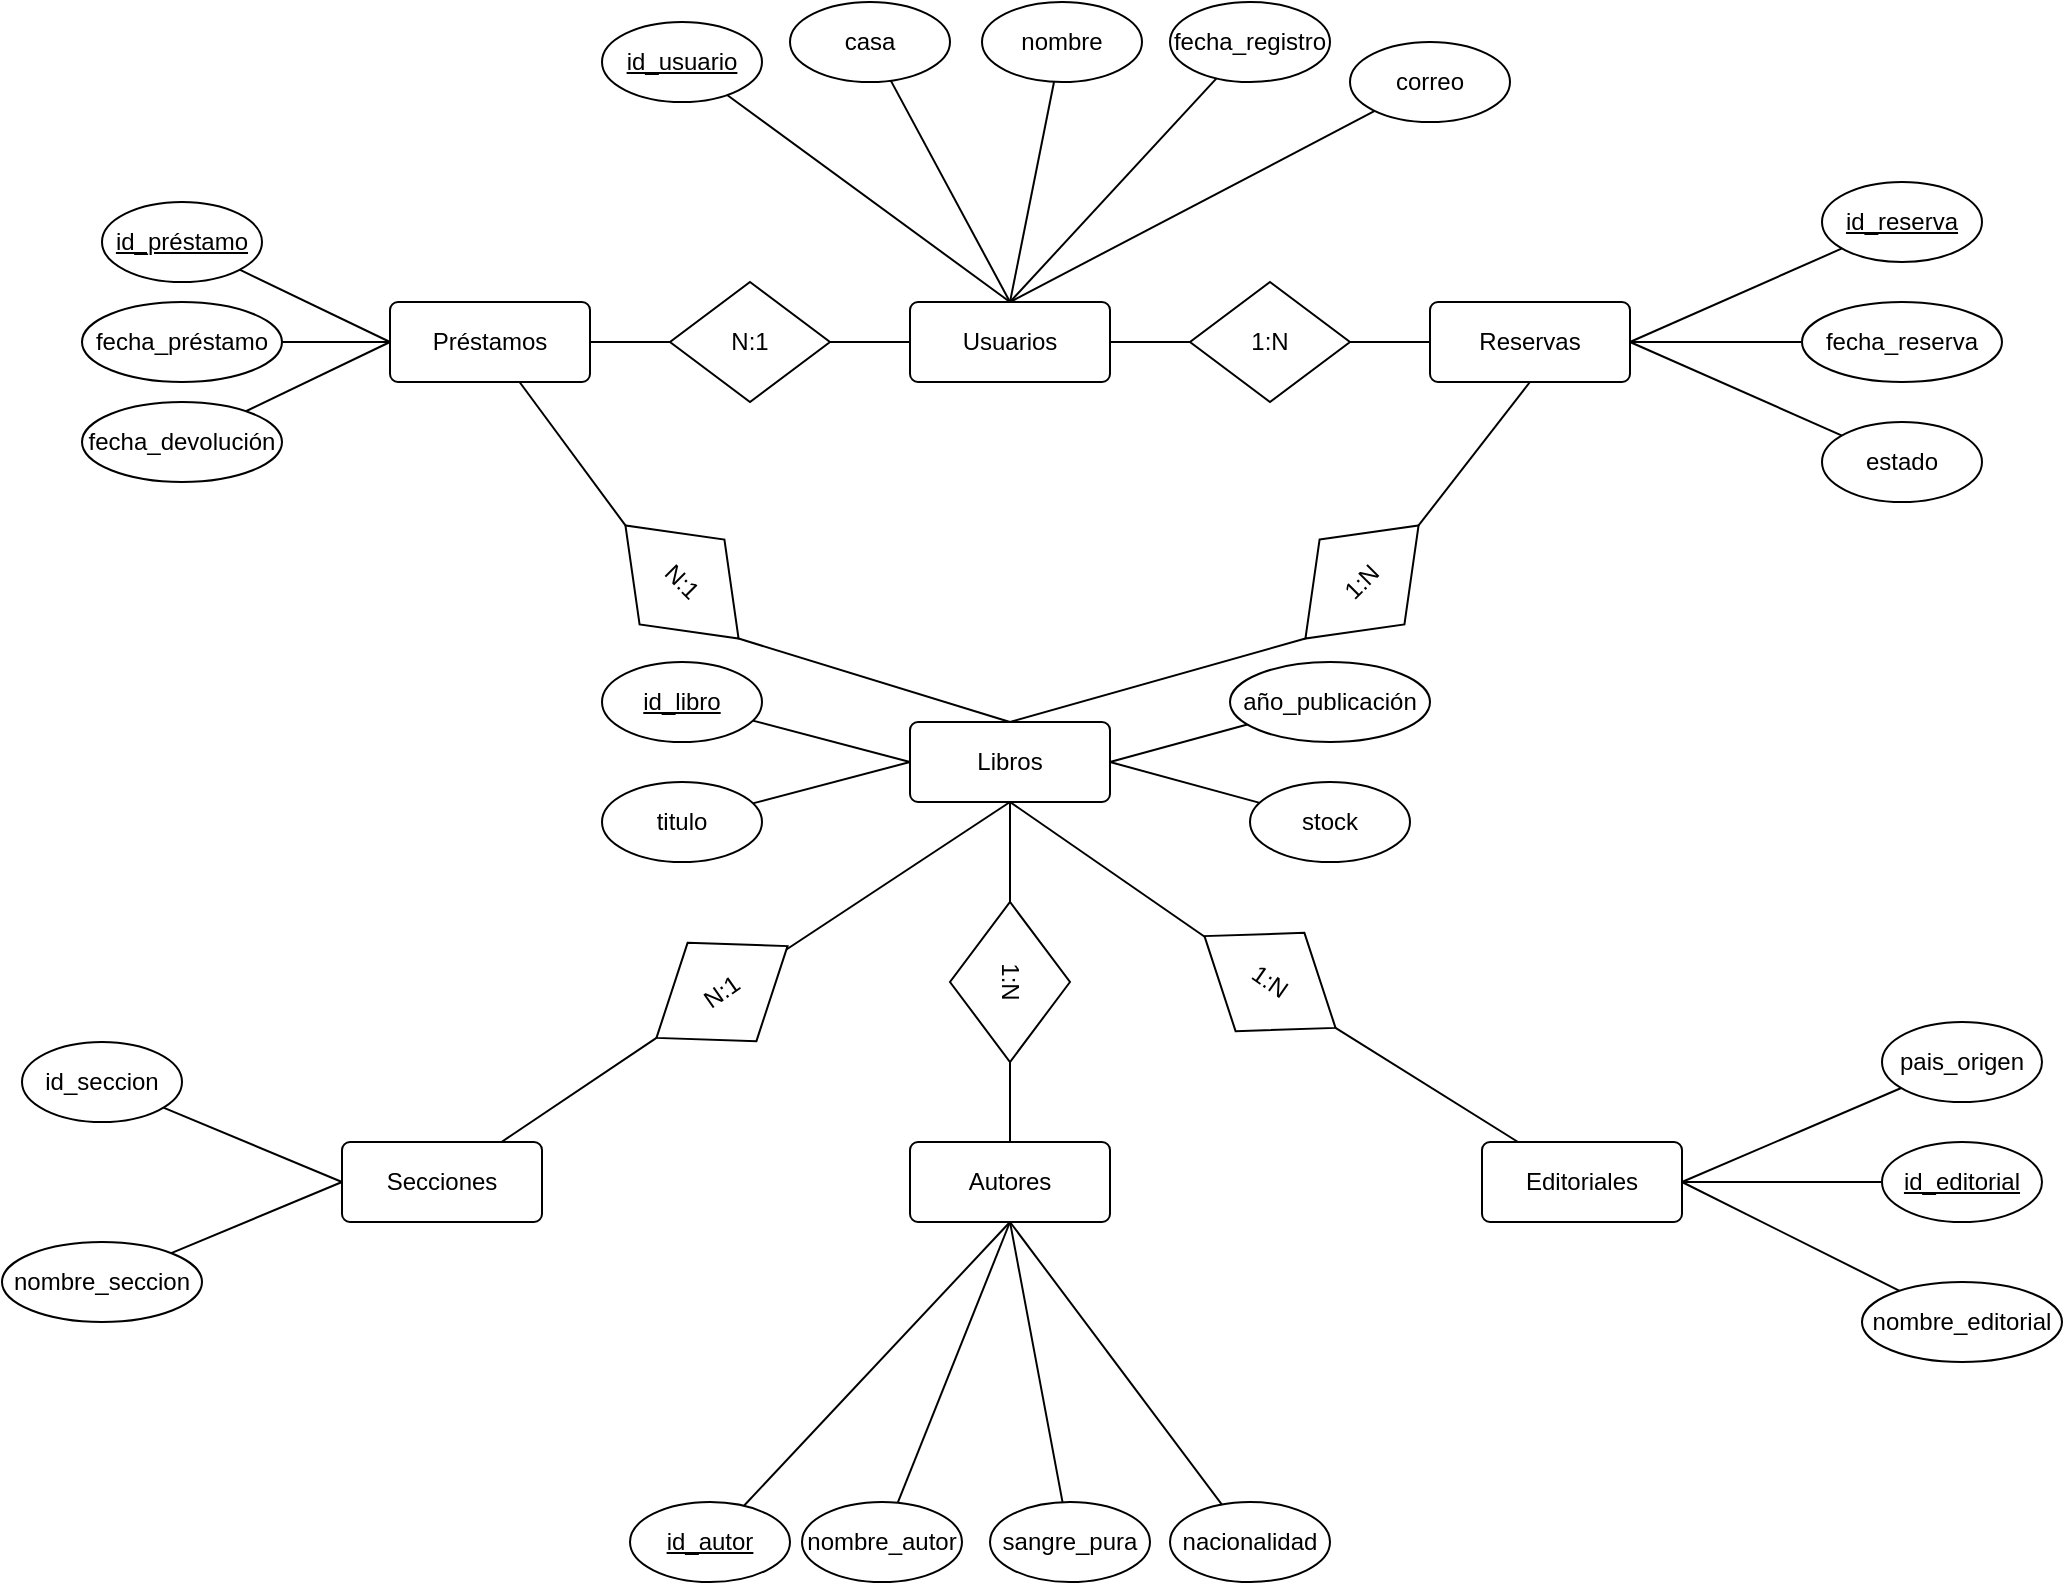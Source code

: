 <mxfile version="26.1.1">
  <diagram name="Página-1" id="eYLxZaMMZ2DkyjhPxQaS">
    <mxGraphModel dx="2371" dy="888" grid="1" gridSize="10" guides="1" tooltips="1" connect="1" arrows="1" fold="1" page="1" pageScale="1" pageWidth="827" pageHeight="1169" math="0" shadow="0">
      <root>
        <mxCell id="0" />
        <mxCell id="1" parent="0" />
        <mxCell id="jKOQNRFLOo-bzm7cOAmP-8" style="rounded=0;orthogonalLoop=1;jettySize=auto;html=1;entryX=1;entryY=0.5;entryDx=0;entryDy=0;endArrow=none;startFill=0;" parent="1" source="jKOQNRFLOo-bzm7cOAmP-10" target="jKOQNRFLOo-bzm7cOAmP-6" edge="1">
          <mxGeometry relative="1" as="geometry" />
        </mxCell>
        <mxCell id="jKOQNRFLOo-bzm7cOAmP-9" style="rounded=0;orthogonalLoop=1;jettySize=auto;html=1;entryX=0;entryY=0.5;entryDx=0;entryDy=0;endArrow=none;startFill=0;" parent="1" source="jKOQNRFLOo-bzm7cOAmP-12" target="jKOQNRFLOo-bzm7cOAmP-7" edge="1">
          <mxGeometry relative="1" as="geometry" />
        </mxCell>
        <mxCell id="jKOQNRFLOo-bzm7cOAmP-1" value="Usuarios" style="rounded=1;arcSize=10;whiteSpace=wrap;html=1;align=center;" parent="1" vertex="1">
          <mxGeometry x="364" y="240" width="100" height="40" as="geometry" />
        </mxCell>
        <mxCell id="jKOQNRFLOo-bzm7cOAmP-21" style="rounded=0;orthogonalLoop=1;jettySize=auto;html=1;entryX=0.5;entryY=1;entryDx=0;entryDy=0;endArrow=none;startFill=0;" parent="1" source="jKOQNRFLOo-bzm7cOAmP-25" target="jKOQNRFLOo-bzm7cOAmP-5" edge="1">
          <mxGeometry relative="1" as="geometry" />
        </mxCell>
        <mxCell id="jKOQNRFLOo-bzm7cOAmP-2" value="Autores" style="rounded=1;arcSize=10;whiteSpace=wrap;html=1;align=center;" parent="1" vertex="1">
          <mxGeometry x="364" y="660" width="100" height="40" as="geometry" />
        </mxCell>
        <mxCell id="jKOQNRFLOo-bzm7cOAmP-22" style="rounded=0;orthogonalLoop=1;jettySize=auto;html=1;entryX=0.5;entryY=1;entryDx=0;entryDy=0;endArrow=none;startFill=0;" parent="1" source="jKOQNRFLOo-bzm7cOAmP-27" target="jKOQNRFLOo-bzm7cOAmP-5" edge="1">
          <mxGeometry relative="1" as="geometry" />
        </mxCell>
        <mxCell id="jKOQNRFLOo-bzm7cOAmP-3" value="Editoriales" style="rounded=1;arcSize=10;whiteSpace=wrap;html=1;align=center;" parent="1" vertex="1">
          <mxGeometry x="650" y="660" width="100" height="40" as="geometry" />
        </mxCell>
        <mxCell id="jKOQNRFLOo-bzm7cOAmP-20" style="rounded=0;orthogonalLoop=1;jettySize=auto;html=1;entryX=0.5;entryY=1;entryDx=0;entryDy=0;endArrow=none;startFill=0;" parent="1" source="jKOQNRFLOo-bzm7cOAmP-23" target="jKOQNRFLOo-bzm7cOAmP-5" edge="1">
          <mxGeometry relative="1" as="geometry" />
        </mxCell>
        <mxCell id="jKOQNRFLOo-bzm7cOAmP-4" value="Secciones" style="rounded=1;arcSize=10;whiteSpace=wrap;html=1;align=center;" parent="1" vertex="1">
          <mxGeometry x="80" y="660" width="100" height="40" as="geometry" />
        </mxCell>
        <mxCell id="jKOQNRFLOo-bzm7cOAmP-15" style="rounded=0;orthogonalLoop=1;jettySize=auto;html=1;entryX=0.5;entryY=1;entryDx=0;entryDy=0;endArrow=none;startFill=0;exitX=1;exitY=0.5;exitDx=0;exitDy=0;" parent="1" source="jKOQNRFLOo-bzm7cOAmP-18" target="jKOQNRFLOo-bzm7cOAmP-7" edge="1">
          <mxGeometry relative="1" as="geometry" />
        </mxCell>
        <mxCell id="jKOQNRFLOo-bzm7cOAmP-5" value="Libros" style="rounded=1;arcSize=10;whiteSpace=wrap;html=1;align=center;" parent="1" vertex="1">
          <mxGeometry x="364" y="450" width="100" height="40" as="geometry" />
        </mxCell>
        <mxCell id="jKOQNRFLOo-bzm7cOAmP-14" style="rounded=0;orthogonalLoop=1;jettySize=auto;html=1;entryX=0.5;entryY=0;entryDx=0;entryDy=0;endArrow=none;startFill=0;exitX=1;exitY=0.5;exitDx=0;exitDy=0;" parent="1" source="jKOQNRFLOo-bzm7cOAmP-16" target="jKOQNRFLOo-bzm7cOAmP-5" edge="1">
          <mxGeometry relative="1" as="geometry" />
        </mxCell>
        <mxCell id="jKOQNRFLOo-bzm7cOAmP-6" value="Préstamos" style="rounded=1;arcSize=10;whiteSpace=wrap;html=1;align=center;" parent="1" vertex="1">
          <mxGeometry x="104" y="240" width="100" height="40" as="geometry" />
        </mxCell>
        <mxCell id="jKOQNRFLOo-bzm7cOAmP-7" value="Reservas" style="rounded=1;arcSize=10;whiteSpace=wrap;html=1;align=center;" parent="1" vertex="1">
          <mxGeometry x="624" y="240" width="100" height="40" as="geometry" />
        </mxCell>
        <mxCell id="jKOQNRFLOo-bzm7cOAmP-11" value="" style="rounded=0;orthogonalLoop=1;jettySize=auto;html=1;entryX=1;entryY=0.5;entryDx=0;entryDy=0;endArrow=none;startFill=0;" parent="1" source="jKOQNRFLOo-bzm7cOAmP-1" target="jKOQNRFLOo-bzm7cOAmP-10" edge="1">
          <mxGeometry relative="1" as="geometry">
            <mxPoint x="364" y="260" as="sourcePoint" />
            <mxPoint x="204" y="260" as="targetPoint" />
          </mxGeometry>
        </mxCell>
        <mxCell id="jKOQNRFLOo-bzm7cOAmP-10" value="N:1" style="shape=rhombus;perimeter=rhombusPerimeter;whiteSpace=wrap;html=1;align=center;" parent="1" vertex="1">
          <mxGeometry x="244" y="230" width="80" height="60" as="geometry" />
        </mxCell>
        <mxCell id="jKOQNRFLOo-bzm7cOAmP-13" value="" style="rounded=0;orthogonalLoop=1;jettySize=auto;html=1;entryX=0;entryY=0.5;entryDx=0;entryDy=0;endArrow=none;startFill=0;" parent="1" source="jKOQNRFLOo-bzm7cOAmP-1" target="jKOQNRFLOo-bzm7cOAmP-12" edge="1">
          <mxGeometry relative="1" as="geometry">
            <mxPoint x="464" y="260" as="sourcePoint" />
            <mxPoint x="624" y="260" as="targetPoint" />
          </mxGeometry>
        </mxCell>
        <mxCell id="jKOQNRFLOo-bzm7cOAmP-12" value="1:N" style="shape=rhombus;perimeter=rhombusPerimeter;whiteSpace=wrap;html=1;align=center;" parent="1" vertex="1">
          <mxGeometry x="504" y="230" width="80" height="60" as="geometry" />
        </mxCell>
        <mxCell id="jKOQNRFLOo-bzm7cOAmP-17" value="" style="rounded=0;orthogonalLoop=1;jettySize=auto;html=1;entryX=0;entryY=0.5;entryDx=0;entryDy=0;endArrow=none;startFill=0;" parent="1" source="jKOQNRFLOo-bzm7cOAmP-6" target="jKOQNRFLOo-bzm7cOAmP-16" edge="1">
          <mxGeometry relative="1" as="geometry">
            <mxPoint x="181" y="280" as="sourcePoint" />
            <mxPoint x="414" y="450" as="targetPoint" />
          </mxGeometry>
        </mxCell>
        <mxCell id="jKOQNRFLOo-bzm7cOAmP-16" value="N:1" style="shape=rhombus;perimeter=rhombusPerimeter;whiteSpace=wrap;html=1;align=center;rotation=45;" parent="1" vertex="1">
          <mxGeometry x="210" y="350" width="80" height="60" as="geometry" />
        </mxCell>
        <mxCell id="jKOQNRFLOo-bzm7cOAmP-19" value="" style="rounded=0;orthogonalLoop=1;jettySize=auto;html=1;entryX=0;entryY=0.5;entryDx=0;entryDy=0;endArrow=none;startFill=0;exitX=0.5;exitY=0;exitDx=0;exitDy=0;" parent="1" source="jKOQNRFLOo-bzm7cOAmP-5" target="jKOQNRFLOo-bzm7cOAmP-18" edge="1">
          <mxGeometry relative="1" as="geometry">
            <mxPoint x="414" y="450" as="sourcePoint" />
            <mxPoint x="674" y="280" as="targetPoint" />
          </mxGeometry>
        </mxCell>
        <mxCell id="jKOQNRFLOo-bzm7cOAmP-18" value="1:N" style="shape=rhombus;perimeter=rhombusPerimeter;whiteSpace=wrap;html=1;align=center;rotation=315;" parent="1" vertex="1">
          <mxGeometry x="550" y="350" width="80" height="60" as="geometry" />
        </mxCell>
        <mxCell id="jKOQNRFLOo-bzm7cOAmP-24" value="" style="rounded=0;orthogonalLoop=1;jettySize=auto;html=1;entryX=0;entryY=0.5;entryDx=0;entryDy=0;endArrow=none;startFill=0;" parent="1" source="jKOQNRFLOo-bzm7cOAmP-4" target="jKOQNRFLOo-bzm7cOAmP-23" edge="1">
          <mxGeometry relative="1" as="geometry">
            <mxPoint x="160" y="660" as="sourcePoint" />
            <mxPoint x="414" y="490" as="targetPoint" />
          </mxGeometry>
        </mxCell>
        <mxCell id="jKOQNRFLOo-bzm7cOAmP-23" value="N:1" style="shape=rhombus;perimeter=rhombusPerimeter;whiteSpace=wrap;html=1;align=center;rotation=325;" parent="1" vertex="1">
          <mxGeometry x="230" y="555" width="80" height="60" as="geometry" />
        </mxCell>
        <mxCell id="jKOQNRFLOo-bzm7cOAmP-26" value="" style="rounded=0;orthogonalLoop=1;jettySize=auto;html=1;entryX=1;entryY=0.5;entryDx=0;entryDy=0;endArrow=none;startFill=0;" parent="1" source="jKOQNRFLOo-bzm7cOAmP-2" target="jKOQNRFLOo-bzm7cOAmP-25" edge="1">
          <mxGeometry relative="1" as="geometry">
            <mxPoint x="414" y="660" as="sourcePoint" />
            <mxPoint x="414" y="490" as="targetPoint" />
          </mxGeometry>
        </mxCell>
        <mxCell id="jKOQNRFLOo-bzm7cOAmP-25" value="1:N" style="shape=rhombus;perimeter=rhombusPerimeter;whiteSpace=wrap;html=1;align=center;rotation=90;" parent="1" vertex="1">
          <mxGeometry x="374" y="550" width="80" height="60" as="geometry" />
        </mxCell>
        <mxCell id="jKOQNRFLOo-bzm7cOAmP-29" value="" style="rounded=0;orthogonalLoop=1;jettySize=auto;html=1;entryX=1;entryY=0.5;entryDx=0;entryDy=0;endArrow=none;startFill=0;" parent="1" source="jKOQNRFLOo-bzm7cOAmP-3" target="jKOQNRFLOo-bzm7cOAmP-27" edge="1">
          <mxGeometry relative="1" as="geometry">
            <mxPoint x="670" y="660" as="sourcePoint" />
            <mxPoint x="414" y="490" as="targetPoint" />
          </mxGeometry>
        </mxCell>
        <mxCell id="jKOQNRFLOo-bzm7cOAmP-27" value="1:N" style="shape=rhombus;perimeter=rhombusPerimeter;whiteSpace=wrap;html=1;align=center;rotation=35;" parent="1" vertex="1">
          <mxGeometry x="504" y="550" width="80" height="60" as="geometry" />
        </mxCell>
        <mxCell id="jKOQNRFLOo-bzm7cOAmP-35" style="rounded=0;orthogonalLoop=1;jettySize=auto;html=1;entryX=0.5;entryY=0;entryDx=0;entryDy=0;endArrow=none;startFill=0;" parent="1" source="jKOQNRFLOo-bzm7cOAmP-30" target="jKOQNRFLOo-bzm7cOAmP-1" edge="1">
          <mxGeometry relative="1" as="geometry" />
        </mxCell>
        <mxCell id="jKOQNRFLOo-bzm7cOAmP-30" value="id_usuario" style="ellipse;whiteSpace=wrap;html=1;align=center;fontStyle=4;" parent="1" vertex="1">
          <mxGeometry x="210" y="100" width="80" height="40" as="geometry" />
        </mxCell>
        <mxCell id="jKOQNRFLOo-bzm7cOAmP-37" style="rounded=0;orthogonalLoop=1;jettySize=auto;html=1;entryX=0.5;entryY=0;entryDx=0;entryDy=0;endArrow=none;startFill=0;" parent="1" source="jKOQNRFLOo-bzm7cOAmP-31" target="jKOQNRFLOo-bzm7cOAmP-1" edge="1">
          <mxGeometry relative="1" as="geometry" />
        </mxCell>
        <mxCell id="jKOQNRFLOo-bzm7cOAmP-31" value="nombre" style="ellipse;whiteSpace=wrap;html=1;align=center;" parent="1" vertex="1">
          <mxGeometry x="400" y="90" width="80" height="40" as="geometry" />
        </mxCell>
        <mxCell id="jKOQNRFLOo-bzm7cOAmP-36" style="rounded=0;orthogonalLoop=1;jettySize=auto;html=1;entryX=0.5;entryY=0;entryDx=0;entryDy=0;endArrow=none;startFill=0;" parent="1" source="jKOQNRFLOo-bzm7cOAmP-32" target="jKOQNRFLOo-bzm7cOAmP-1" edge="1">
          <mxGeometry relative="1" as="geometry" />
        </mxCell>
        <mxCell id="jKOQNRFLOo-bzm7cOAmP-32" value="casa" style="ellipse;whiteSpace=wrap;html=1;align=center;" parent="1" vertex="1">
          <mxGeometry x="304" y="90" width="80" height="40" as="geometry" />
        </mxCell>
        <mxCell id="jKOQNRFLOo-bzm7cOAmP-39" style="rounded=0;orthogonalLoop=1;jettySize=auto;html=1;entryX=0.5;entryY=0;entryDx=0;entryDy=0;endArrow=none;startFill=0;" parent="1" source="jKOQNRFLOo-bzm7cOAmP-33" target="jKOQNRFLOo-bzm7cOAmP-1" edge="1">
          <mxGeometry relative="1" as="geometry" />
        </mxCell>
        <mxCell id="jKOQNRFLOo-bzm7cOAmP-33" value="correo" style="ellipse;whiteSpace=wrap;html=1;align=center;" parent="1" vertex="1">
          <mxGeometry x="584" y="110" width="80" height="40" as="geometry" />
        </mxCell>
        <mxCell id="jKOQNRFLOo-bzm7cOAmP-38" style="rounded=0;orthogonalLoop=1;jettySize=auto;html=1;entryX=0.5;entryY=0;entryDx=0;entryDy=0;endArrow=none;startFill=0;" parent="1" source="jKOQNRFLOo-bzm7cOAmP-34" target="jKOQNRFLOo-bzm7cOAmP-1" edge="1">
          <mxGeometry relative="1" as="geometry" />
        </mxCell>
        <mxCell id="jKOQNRFLOo-bzm7cOAmP-34" value="fecha_registro" style="ellipse;whiteSpace=wrap;html=1;align=center;" parent="1" vertex="1">
          <mxGeometry x="494" y="90" width="80" height="40" as="geometry" />
        </mxCell>
        <mxCell id="jKOQNRFLOo-bzm7cOAmP-46" style="rounded=0;orthogonalLoop=1;jettySize=auto;html=1;entryX=0.5;entryY=1;entryDx=0;entryDy=0;endArrow=none;startFill=0;" parent="1" source="jKOQNRFLOo-bzm7cOAmP-40" target="jKOQNRFLOo-bzm7cOAmP-2" edge="1">
          <mxGeometry relative="1" as="geometry" />
        </mxCell>
        <mxCell id="jKOQNRFLOo-bzm7cOAmP-40" value="id_autor" style="ellipse;whiteSpace=wrap;html=1;align=center;fontStyle=4;" parent="1" vertex="1">
          <mxGeometry x="224" y="840" width="80" height="40" as="geometry" />
        </mxCell>
        <mxCell id="jKOQNRFLOo-bzm7cOAmP-47" style="rounded=0;orthogonalLoop=1;jettySize=auto;html=1;entryX=0.5;entryY=1;entryDx=0;entryDy=0;endArrow=none;startFill=0;" parent="1" source="jKOQNRFLOo-bzm7cOAmP-43" target="jKOQNRFLOo-bzm7cOAmP-2" edge="1">
          <mxGeometry relative="1" as="geometry" />
        </mxCell>
        <mxCell id="jKOQNRFLOo-bzm7cOAmP-43" value="nombre_autor" style="ellipse;whiteSpace=wrap;html=1;align=center;" parent="1" vertex="1">
          <mxGeometry x="310" y="840" width="80" height="40" as="geometry" />
        </mxCell>
        <mxCell id="jKOQNRFLOo-bzm7cOAmP-49" style="rounded=0;orthogonalLoop=1;jettySize=auto;html=1;entryX=0.5;entryY=1;entryDx=0;entryDy=0;endArrow=none;startFill=0;" parent="1" source="jKOQNRFLOo-bzm7cOAmP-44" target="jKOQNRFLOo-bzm7cOAmP-2" edge="1">
          <mxGeometry relative="1" as="geometry" />
        </mxCell>
        <mxCell id="jKOQNRFLOo-bzm7cOAmP-44" value="sangre_pura" style="ellipse;whiteSpace=wrap;html=1;align=center;" parent="1" vertex="1">
          <mxGeometry x="404" y="840" width="80" height="40" as="geometry" />
        </mxCell>
        <mxCell id="jKOQNRFLOo-bzm7cOAmP-50" style="rounded=0;orthogonalLoop=1;jettySize=auto;html=1;entryX=0.5;entryY=1;entryDx=0;entryDy=0;endArrow=none;startFill=0;" parent="1" source="jKOQNRFLOo-bzm7cOAmP-45" target="jKOQNRFLOo-bzm7cOAmP-2" edge="1">
          <mxGeometry relative="1" as="geometry" />
        </mxCell>
        <mxCell id="jKOQNRFLOo-bzm7cOAmP-45" value="nacionalidad" style="ellipse;whiteSpace=wrap;html=1;align=center;" parent="1" vertex="1">
          <mxGeometry x="494" y="840" width="80" height="40" as="geometry" />
        </mxCell>
        <mxCell id="jKOQNRFLOo-bzm7cOAmP-51" value="id_editorial" style="ellipse;whiteSpace=wrap;html=1;align=center;fontStyle=4;" parent="1" vertex="1">
          <mxGeometry x="850" y="660" width="80" height="40" as="geometry" />
        </mxCell>
        <mxCell id="jKOQNRFLOo-bzm7cOAmP-56" style="rounded=0;orthogonalLoop=1;jettySize=auto;html=1;entryX=1;entryY=0.5;entryDx=0;entryDy=0;endArrow=none;startFill=0;" parent="1" source="jKOQNRFLOo-bzm7cOAmP-52" target="jKOQNRFLOo-bzm7cOAmP-3" edge="1">
          <mxGeometry relative="1" as="geometry" />
        </mxCell>
        <mxCell id="jKOQNRFLOo-bzm7cOAmP-52" value="nombre_editorial" style="ellipse;whiteSpace=wrap;html=1;align=center;" parent="1" vertex="1">
          <mxGeometry x="840" y="730" width="100" height="40" as="geometry" />
        </mxCell>
        <mxCell id="jKOQNRFLOo-bzm7cOAmP-55" style="rounded=0;orthogonalLoop=1;jettySize=auto;html=1;entryX=1;entryY=0.5;entryDx=0;entryDy=0;endArrow=none;startFill=0;" parent="1" source="jKOQNRFLOo-bzm7cOAmP-53" target="jKOQNRFLOo-bzm7cOAmP-3" edge="1">
          <mxGeometry relative="1" as="geometry" />
        </mxCell>
        <mxCell id="jKOQNRFLOo-bzm7cOAmP-53" value="pais_origen" style="ellipse;whiteSpace=wrap;html=1;align=center;" parent="1" vertex="1">
          <mxGeometry x="850" y="600" width="80" height="40" as="geometry" />
        </mxCell>
        <mxCell id="jKOQNRFLOo-bzm7cOAmP-54" style="rounded=0;orthogonalLoop=1;jettySize=auto;html=1;entryX=1;entryY=0.5;entryDx=0;entryDy=0;endArrow=none;startFill=0;" parent="1" source="jKOQNRFLOo-bzm7cOAmP-51" target="jKOQNRFLOo-bzm7cOAmP-3" edge="1">
          <mxGeometry relative="1" as="geometry">
            <mxPoint x="770" y="690" as="targetPoint" />
          </mxGeometry>
        </mxCell>
        <mxCell id="jKOQNRFLOo-bzm7cOAmP-61" style="rounded=0;orthogonalLoop=1;jettySize=auto;html=1;entryX=0;entryY=0.5;entryDx=0;entryDy=0;endArrow=none;startFill=0;" parent="1" source="jKOQNRFLOo-bzm7cOAmP-57" target="jKOQNRFLOo-bzm7cOAmP-4" edge="1">
          <mxGeometry relative="1" as="geometry" />
        </mxCell>
        <mxCell id="jKOQNRFLOo-bzm7cOAmP-57" value="id_seccion" style="ellipse;whiteSpace=wrap;html=1;align=center;" parent="1" vertex="1">
          <mxGeometry x="-80" y="610" width="80" height="40" as="geometry" />
        </mxCell>
        <mxCell id="jKOQNRFLOo-bzm7cOAmP-59" style="rounded=0;orthogonalLoop=1;jettySize=auto;html=1;entryX=0;entryY=0.5;entryDx=0;entryDy=0;endArrow=none;startFill=0;" parent="1" source="jKOQNRFLOo-bzm7cOAmP-58" target="jKOQNRFLOo-bzm7cOAmP-4" edge="1">
          <mxGeometry relative="1" as="geometry" />
        </mxCell>
        <mxCell id="jKOQNRFLOo-bzm7cOAmP-58" value="nombre_seccion" style="ellipse;whiteSpace=wrap;html=1;align=center;" parent="1" vertex="1">
          <mxGeometry x="-90" y="710" width="100" height="40" as="geometry" />
        </mxCell>
        <mxCell id="wEcu8I4KG8E5HgLeQW_K-2" style="rounded=0;orthogonalLoop=1;jettySize=auto;html=1;entryX=0;entryY=0.5;entryDx=0;entryDy=0;endArrow=none;startFill=0;" edge="1" parent="1" source="wEcu8I4KG8E5HgLeQW_K-1" target="jKOQNRFLOo-bzm7cOAmP-5">
          <mxGeometry relative="1" as="geometry" />
        </mxCell>
        <mxCell id="wEcu8I4KG8E5HgLeQW_K-1" value="id_libro" style="ellipse;whiteSpace=wrap;html=1;align=center;fontStyle=4;" vertex="1" parent="1">
          <mxGeometry x="210" y="420" width="80" height="40" as="geometry" />
        </mxCell>
        <mxCell id="wEcu8I4KG8E5HgLeQW_K-4" style="rounded=0;orthogonalLoop=1;jettySize=auto;html=1;entryX=0;entryY=0.5;entryDx=0;entryDy=0;endArrow=none;startFill=0;" edge="1" parent="1" source="wEcu8I4KG8E5HgLeQW_K-3" target="jKOQNRFLOo-bzm7cOAmP-5">
          <mxGeometry relative="1" as="geometry" />
        </mxCell>
        <mxCell id="wEcu8I4KG8E5HgLeQW_K-3" value="titulo" style="ellipse;whiteSpace=wrap;html=1;align=center;" vertex="1" parent="1">
          <mxGeometry x="210" y="480" width="80" height="40" as="geometry" />
        </mxCell>
        <mxCell id="wEcu8I4KG8E5HgLeQW_K-6" style="rounded=0;orthogonalLoop=1;jettySize=auto;html=1;entryX=1;entryY=0.5;entryDx=0;entryDy=0;endArrow=none;startFill=0;" edge="1" parent="1" source="wEcu8I4KG8E5HgLeQW_K-5" target="jKOQNRFLOo-bzm7cOAmP-5">
          <mxGeometry relative="1" as="geometry" />
        </mxCell>
        <mxCell id="wEcu8I4KG8E5HgLeQW_K-5" value="año_publicación" style="ellipse;whiteSpace=wrap;html=1;align=center;" vertex="1" parent="1">
          <mxGeometry x="524" y="420" width="100" height="40" as="geometry" />
        </mxCell>
        <mxCell id="wEcu8I4KG8E5HgLeQW_K-8" style="rounded=0;orthogonalLoop=1;jettySize=auto;html=1;entryX=1;entryY=0.5;entryDx=0;entryDy=0;endArrow=none;startFill=0;" edge="1" parent="1" source="wEcu8I4KG8E5HgLeQW_K-7" target="jKOQNRFLOo-bzm7cOAmP-5">
          <mxGeometry relative="1" as="geometry" />
        </mxCell>
        <mxCell id="wEcu8I4KG8E5HgLeQW_K-7" value="stock" style="ellipse;whiteSpace=wrap;html=1;align=center;" vertex="1" parent="1">
          <mxGeometry x="534" y="480" width="80" height="40" as="geometry" />
        </mxCell>
        <mxCell id="wEcu8I4KG8E5HgLeQW_K-11" style="rounded=0;orthogonalLoop=1;jettySize=auto;html=1;entryX=0;entryY=0.5;entryDx=0;entryDy=0;endArrow=none;startFill=0;" edge="1" parent="1" source="wEcu8I4KG8E5HgLeQW_K-10" target="jKOQNRFLOo-bzm7cOAmP-6">
          <mxGeometry relative="1" as="geometry" />
        </mxCell>
        <mxCell id="wEcu8I4KG8E5HgLeQW_K-10" value="id_préstamo" style="ellipse;whiteSpace=wrap;html=1;align=center;fontStyle=4;" vertex="1" parent="1">
          <mxGeometry x="-40" y="190" width="80" height="40" as="geometry" />
        </mxCell>
        <mxCell id="wEcu8I4KG8E5HgLeQW_K-13" style="rounded=0;orthogonalLoop=1;jettySize=auto;html=1;entryX=0;entryY=0.5;entryDx=0;entryDy=0;endArrow=none;startFill=0;" edge="1" parent="1" source="wEcu8I4KG8E5HgLeQW_K-12" target="jKOQNRFLOo-bzm7cOAmP-6">
          <mxGeometry relative="1" as="geometry" />
        </mxCell>
        <mxCell id="wEcu8I4KG8E5HgLeQW_K-12" value="fecha_préstamo" style="ellipse;whiteSpace=wrap;html=1;align=center;" vertex="1" parent="1">
          <mxGeometry x="-50" y="240" width="100" height="40" as="geometry" />
        </mxCell>
        <mxCell id="wEcu8I4KG8E5HgLeQW_K-15" style="rounded=0;orthogonalLoop=1;jettySize=auto;html=1;entryX=0;entryY=0.5;entryDx=0;entryDy=0;endArrow=none;startFill=0;" edge="1" parent="1" source="wEcu8I4KG8E5HgLeQW_K-14" target="jKOQNRFLOo-bzm7cOAmP-6">
          <mxGeometry relative="1" as="geometry" />
        </mxCell>
        <mxCell id="wEcu8I4KG8E5HgLeQW_K-14" value="fecha_devolución" style="ellipse;whiteSpace=wrap;html=1;align=center;" vertex="1" parent="1">
          <mxGeometry x="-50" y="290" width="100" height="40" as="geometry" />
        </mxCell>
        <mxCell id="wEcu8I4KG8E5HgLeQW_K-21" style="rounded=0;orthogonalLoop=1;jettySize=auto;html=1;entryX=1;entryY=0.5;entryDx=0;entryDy=0;endArrow=none;startFill=0;" edge="1" parent="1" source="wEcu8I4KG8E5HgLeQW_K-16" target="jKOQNRFLOo-bzm7cOAmP-7">
          <mxGeometry relative="1" as="geometry" />
        </mxCell>
        <mxCell id="wEcu8I4KG8E5HgLeQW_K-16" value="estado" style="ellipse;whiteSpace=wrap;html=1;align=center;" vertex="1" parent="1">
          <mxGeometry x="820" y="300" width="80" height="40" as="geometry" />
        </mxCell>
        <mxCell id="wEcu8I4KG8E5HgLeQW_K-19" style="rounded=0;orthogonalLoop=1;jettySize=auto;html=1;entryX=1;entryY=0.5;entryDx=0;entryDy=0;endArrow=none;startFill=0;" edge="1" parent="1" source="wEcu8I4KG8E5HgLeQW_K-17" target="jKOQNRFLOo-bzm7cOAmP-7">
          <mxGeometry relative="1" as="geometry" />
        </mxCell>
        <mxCell id="wEcu8I4KG8E5HgLeQW_K-17" value="id_reserva" style="ellipse;whiteSpace=wrap;html=1;align=center;fontStyle=4;" vertex="1" parent="1">
          <mxGeometry x="820" y="180" width="80" height="40" as="geometry" />
        </mxCell>
        <mxCell id="wEcu8I4KG8E5HgLeQW_K-20" style="rounded=0;orthogonalLoop=1;jettySize=auto;html=1;entryX=1;entryY=0.5;entryDx=0;entryDy=0;endArrow=none;startFill=0;" edge="1" parent="1" source="wEcu8I4KG8E5HgLeQW_K-18" target="jKOQNRFLOo-bzm7cOAmP-7">
          <mxGeometry relative="1" as="geometry" />
        </mxCell>
        <mxCell id="wEcu8I4KG8E5HgLeQW_K-18" value="fecha_reserva" style="ellipse;whiteSpace=wrap;html=1;align=center;" vertex="1" parent="1">
          <mxGeometry x="810" y="240" width="100" height="40" as="geometry" />
        </mxCell>
      </root>
    </mxGraphModel>
  </diagram>
</mxfile>
